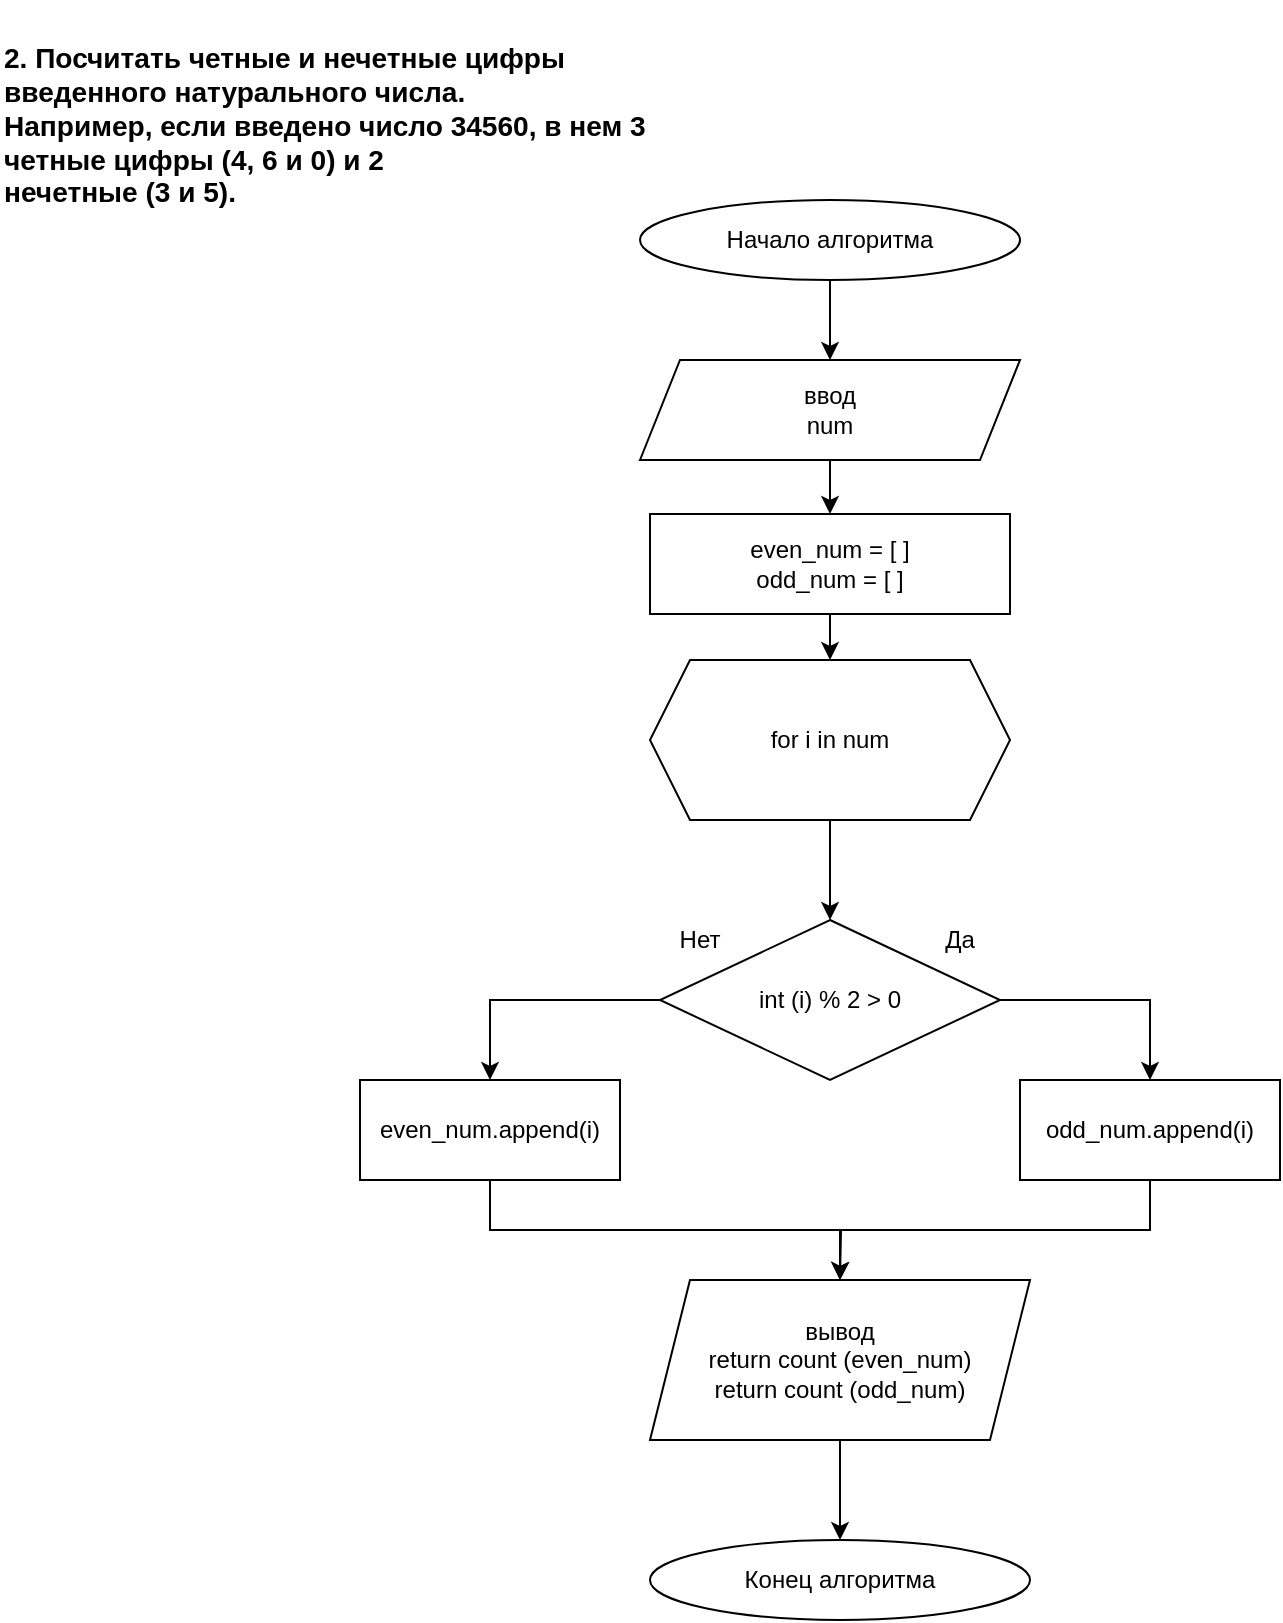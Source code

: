 <mxfile version="14.1.2" type="github">
  <diagram id="YZ6jvxbfIaF8tCP3rvxw" name="Page-1">
    <mxGraphModel dx="868" dy="479" grid="1" gridSize="10" guides="1" tooltips="1" connect="1" arrows="1" fold="1" page="1" pageScale="1" pageWidth="827" pageHeight="1169" math="0" shadow="0">
      <root>
        <mxCell id="0" />
        <mxCell id="1" parent="0" />
        <mxCell id="PBerUUNHaJJKXSI-LX2p-1" value="&lt;h3&gt;2. Посчитать четные и нечетные цифры введенного натурального числа. &#xa;Например, если введено число 34560, в нем 3 четные цифры (4, 6 и 0) и 2 &#xa;нечетные (3 и 5).&lt;/h3&gt;" style="text;whiteSpace=wrap;html=1;" vertex="1" parent="1">
          <mxGeometry x="10" width="350" height="110" as="geometry" />
        </mxCell>
        <mxCell id="PBerUUNHaJJKXSI-LX2p-4" style="edgeStyle=orthogonalEdgeStyle;rounded=0;orthogonalLoop=1;jettySize=auto;html=1;exitX=0.5;exitY=1;exitDx=0;exitDy=0;entryX=0.5;entryY=0;entryDx=0;entryDy=0;" edge="1" parent="1" source="PBerUUNHaJJKXSI-LX2p-2" target="PBerUUNHaJJKXSI-LX2p-3">
          <mxGeometry relative="1" as="geometry" />
        </mxCell>
        <mxCell id="PBerUUNHaJJKXSI-LX2p-2" value="Начало алгоритма" style="ellipse;whiteSpace=wrap;html=1;" vertex="1" parent="1">
          <mxGeometry x="330" y="100" width="190" height="40" as="geometry" />
        </mxCell>
        <mxCell id="PBerUUNHaJJKXSI-LX2p-17" style="edgeStyle=orthogonalEdgeStyle;rounded=0;orthogonalLoop=1;jettySize=auto;html=1;exitX=0.5;exitY=1;exitDx=0;exitDy=0;entryX=0.5;entryY=0;entryDx=0;entryDy=0;" edge="1" parent="1" source="PBerUUNHaJJKXSI-LX2p-3" target="PBerUUNHaJJKXSI-LX2p-16">
          <mxGeometry relative="1" as="geometry" />
        </mxCell>
        <mxCell id="PBerUUNHaJJKXSI-LX2p-3" value="&lt;div&gt;ввод&lt;/div&gt;&lt;div&gt;num&lt;br&gt;&lt;/div&gt;" style="shape=parallelogram;perimeter=parallelogramPerimeter;whiteSpace=wrap;html=1;fixedSize=1;" vertex="1" parent="1">
          <mxGeometry x="330" y="180" width="190" height="50" as="geometry" />
        </mxCell>
        <mxCell id="PBerUUNHaJJKXSI-LX2p-13" style="edgeStyle=orthogonalEdgeStyle;rounded=0;orthogonalLoop=1;jettySize=auto;html=1;exitX=0.5;exitY=1;exitDx=0;exitDy=0;" edge="1" parent="1" source="PBerUUNHaJJKXSI-LX2p-8" target="PBerUUNHaJJKXSI-LX2p-10">
          <mxGeometry relative="1" as="geometry" />
        </mxCell>
        <mxCell id="PBerUUNHaJJKXSI-LX2p-8" value="for i in num" style="shape=hexagon;perimeter=hexagonPerimeter2;whiteSpace=wrap;html=1;fixedSize=1;" vertex="1" parent="1">
          <mxGeometry x="335" y="330" width="180" height="80" as="geometry" />
        </mxCell>
        <mxCell id="PBerUUNHaJJKXSI-LX2p-19" style="edgeStyle=orthogonalEdgeStyle;rounded=0;orthogonalLoop=1;jettySize=auto;html=1;exitX=1;exitY=0.5;exitDx=0;exitDy=0;entryX=0.5;entryY=0;entryDx=0;entryDy=0;" edge="1" parent="1" source="PBerUUNHaJJKXSI-LX2p-10" target="PBerUUNHaJJKXSI-LX2p-15">
          <mxGeometry relative="1" as="geometry" />
        </mxCell>
        <mxCell id="PBerUUNHaJJKXSI-LX2p-22" style="edgeStyle=orthogonalEdgeStyle;rounded=0;orthogonalLoop=1;jettySize=auto;html=1;exitX=0;exitY=0.5;exitDx=0;exitDy=0;entryX=0.5;entryY=0;entryDx=0;entryDy=0;" edge="1" parent="1" source="PBerUUNHaJJKXSI-LX2p-10" target="PBerUUNHaJJKXSI-LX2p-21">
          <mxGeometry relative="1" as="geometry" />
        </mxCell>
        <mxCell id="PBerUUNHaJJKXSI-LX2p-10" value="int (i) % 2 &amp;gt; 0" style="rhombus;whiteSpace=wrap;html=1;" vertex="1" parent="1">
          <mxGeometry x="340" y="460" width="170" height="80" as="geometry" />
        </mxCell>
        <mxCell id="PBerUUNHaJJKXSI-LX2p-11" value="Нет" style="text;html=1;strokeColor=none;fillColor=none;align=center;verticalAlign=middle;whiteSpace=wrap;rounded=0;" vertex="1" parent="1">
          <mxGeometry x="340" y="460" width="40" height="20" as="geometry" />
        </mxCell>
        <mxCell id="PBerUUNHaJJKXSI-LX2p-12" value="Да" style="text;html=1;strokeColor=none;fillColor=none;align=center;verticalAlign=middle;whiteSpace=wrap;rounded=0;" vertex="1" parent="1">
          <mxGeometry x="470" y="460" width="40" height="20" as="geometry" />
        </mxCell>
        <mxCell id="PBerUUNHaJJKXSI-LX2p-15" value="odd_num.append(i)" style="rounded=0;whiteSpace=wrap;html=1;" vertex="1" parent="1">
          <mxGeometry x="520" y="540" width="130" height="50" as="geometry" />
        </mxCell>
        <mxCell id="PBerUUNHaJJKXSI-LX2p-18" style="edgeStyle=orthogonalEdgeStyle;rounded=0;orthogonalLoop=1;jettySize=auto;html=1;exitX=0.5;exitY=1;exitDx=0;exitDy=0;entryX=0.5;entryY=0;entryDx=0;entryDy=0;" edge="1" parent="1" source="PBerUUNHaJJKXSI-LX2p-16" target="PBerUUNHaJJKXSI-LX2p-8">
          <mxGeometry relative="1" as="geometry" />
        </mxCell>
        <mxCell id="PBerUUNHaJJKXSI-LX2p-16" value="&lt;div&gt;even_num = [ ]&lt;/div&gt;&lt;div&gt;odd_num = [ ]&lt;br&gt;&lt;/div&gt;" style="rounded=0;whiteSpace=wrap;html=1;" vertex="1" parent="1">
          <mxGeometry x="335" y="257" width="180" height="50" as="geometry" />
        </mxCell>
        <mxCell id="PBerUUNHaJJKXSI-LX2p-27" style="edgeStyle=orthogonalEdgeStyle;rounded=0;orthogonalLoop=1;jettySize=auto;html=1;exitX=0.5;exitY=1;exitDx=0;exitDy=0;" edge="1" parent="1" source="PBerUUNHaJJKXSI-LX2p-20">
          <mxGeometry relative="1" as="geometry">
            <mxPoint x="430" y="640" as="targetPoint" />
          </mxGeometry>
        </mxCell>
        <mxCell id="PBerUUNHaJJKXSI-LX2p-20" value="odd_num.append(i)" style="rounded=0;whiteSpace=wrap;html=1;" vertex="1" parent="1">
          <mxGeometry x="520" y="540" width="130" height="50" as="geometry" />
        </mxCell>
        <mxCell id="PBerUUNHaJJKXSI-LX2p-26" style="edgeStyle=orthogonalEdgeStyle;rounded=0;orthogonalLoop=1;jettySize=auto;html=1;exitX=0.5;exitY=1;exitDx=0;exitDy=0;entryX=0.5;entryY=0;entryDx=0;entryDy=0;" edge="1" parent="1" source="PBerUUNHaJJKXSI-LX2p-21" target="PBerUUNHaJJKXSI-LX2p-25">
          <mxGeometry relative="1" as="geometry" />
        </mxCell>
        <mxCell id="PBerUUNHaJJKXSI-LX2p-21" value="even_num.append(i)" style="rounded=0;whiteSpace=wrap;html=1;" vertex="1" parent="1">
          <mxGeometry x="190" y="540" width="130" height="50" as="geometry" />
        </mxCell>
        <mxCell id="PBerUUNHaJJKXSI-LX2p-29" style="edgeStyle=orthogonalEdgeStyle;rounded=0;orthogonalLoop=1;jettySize=auto;html=1;exitX=0.5;exitY=1;exitDx=0;exitDy=0;" edge="1" parent="1" source="PBerUUNHaJJKXSI-LX2p-25" target="PBerUUNHaJJKXSI-LX2p-28">
          <mxGeometry relative="1" as="geometry" />
        </mxCell>
        <mxCell id="PBerUUNHaJJKXSI-LX2p-25" value="&lt;div&gt;вывод&lt;/div&gt;&lt;div&gt;return count (even_num)&lt;/div&gt;&lt;div&gt;return count (odd_num)&lt;br&gt;&lt;/div&gt;" style="shape=parallelogram;perimeter=parallelogramPerimeter;whiteSpace=wrap;html=1;fixedSize=1;" vertex="1" parent="1">
          <mxGeometry x="335" y="640" width="190" height="80" as="geometry" />
        </mxCell>
        <mxCell id="PBerUUNHaJJKXSI-LX2p-28" value="Конец алгоритма" style="ellipse;whiteSpace=wrap;html=1;" vertex="1" parent="1">
          <mxGeometry x="335" y="770" width="190" height="40" as="geometry" />
        </mxCell>
      </root>
    </mxGraphModel>
  </diagram>
</mxfile>
